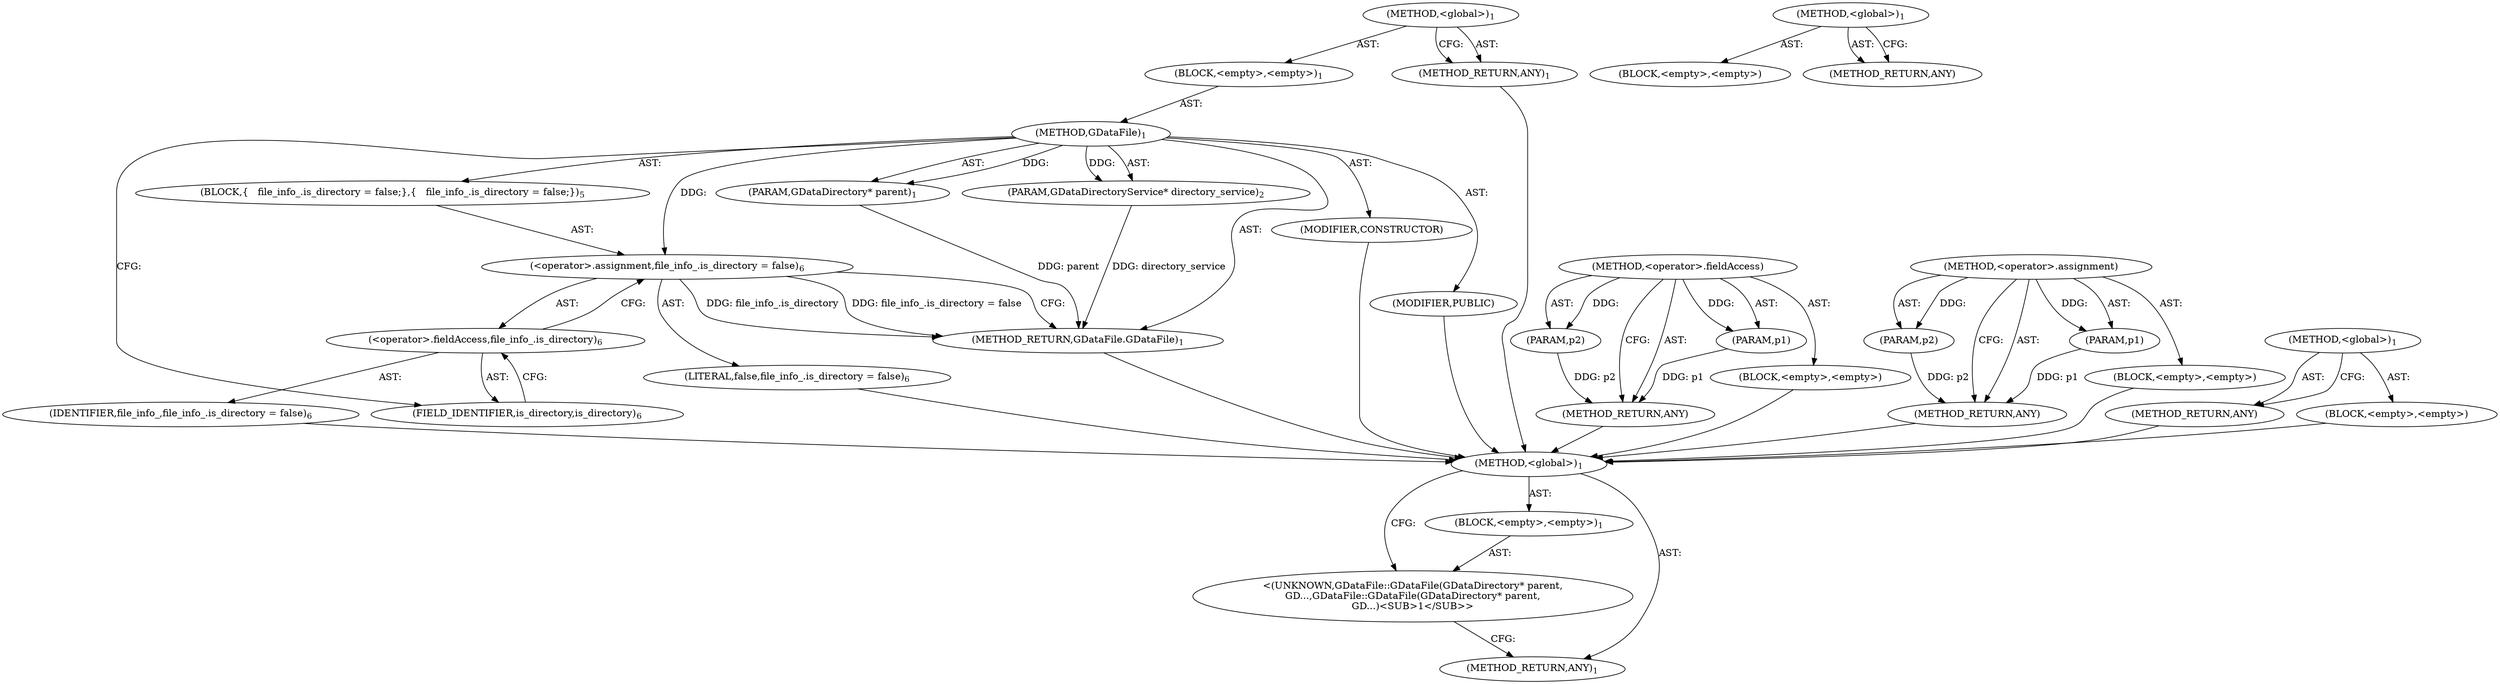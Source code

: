 digraph "&lt;global&gt;" {
vulnerable_6 [label=<(METHOD,&lt;global&gt;)<SUB>1</SUB>>];
vulnerable_7 [label=<(BLOCK,&lt;empty&gt;,&lt;empty&gt;)<SUB>1</SUB>>];
vulnerable_8 [label=<(METHOD,GDataFile)<SUB>1</SUB>>];
vulnerable_9 [label=<(PARAM,GDataDirectory* parent)<SUB>1</SUB>>];
vulnerable_10 [label=<(PARAM,GDataDirectoryService* directory_service)<SUB>2</SUB>>];
vulnerable_11 [label=<(BLOCK,{
   file_info_.is_directory = false;
},{
   file_info_.is_directory = false;
})<SUB>5</SUB>>];
vulnerable_12 [label=<(&lt;operator&gt;.assignment,file_info_.is_directory = false)<SUB>6</SUB>>];
vulnerable_13 [label=<(&lt;operator&gt;.fieldAccess,file_info_.is_directory)<SUB>6</SUB>>];
vulnerable_14 [label=<(IDENTIFIER,file_info_,file_info_.is_directory = false)<SUB>6</SUB>>];
vulnerable_15 [label=<(FIELD_IDENTIFIER,is_directory,is_directory)<SUB>6</SUB>>];
vulnerable_16 [label=<(LITERAL,false,file_info_.is_directory = false)<SUB>6</SUB>>];
vulnerable_17 [label=<(MODIFIER,CONSTRUCTOR)>];
vulnerable_18 [label=<(MODIFIER,PUBLIC)>];
vulnerable_19 [label=<(METHOD_RETURN,GDataFile.GDataFile)<SUB>1</SUB>>];
vulnerable_21 [label=<(METHOD_RETURN,ANY)<SUB>1</SUB>>];
vulnerable_47 [label=<(METHOD,&lt;operator&gt;.fieldAccess)>];
vulnerable_48 [label=<(PARAM,p1)>];
vulnerable_49 [label=<(PARAM,p2)>];
vulnerable_50 [label=<(BLOCK,&lt;empty&gt;,&lt;empty&gt;)>];
vulnerable_51 [label=<(METHOD_RETURN,ANY)>];
vulnerable_42 [label=<(METHOD,&lt;operator&gt;.assignment)>];
vulnerable_43 [label=<(PARAM,p1)>];
vulnerable_44 [label=<(PARAM,p2)>];
vulnerable_45 [label=<(BLOCK,&lt;empty&gt;,&lt;empty&gt;)>];
vulnerable_46 [label=<(METHOD_RETURN,ANY)>];
vulnerable_36 [label=<(METHOD,&lt;global&gt;)<SUB>1</SUB>>];
vulnerable_37 [label=<(BLOCK,&lt;empty&gt;,&lt;empty&gt;)>];
vulnerable_38 [label=<(METHOD_RETURN,ANY)>];
fixed_6 [label=<(METHOD,&lt;global&gt;)<SUB>1</SUB>>];
fixed_7 [label=<(BLOCK,&lt;empty&gt;,&lt;empty&gt;)<SUB>1</SUB>>];
fixed_8 [label="<(UNKNOWN,GDataFile::GDataFile(GDataDirectory* parent,
GD...,GDataFile::GDataFile(GDataDirectory* parent,
GD...)<SUB>1</SUB>>"];
fixed_9 [label=<(METHOD_RETURN,ANY)<SUB>1</SUB>>];
fixed_14 [label=<(METHOD,&lt;global&gt;)<SUB>1</SUB>>];
fixed_15 [label=<(BLOCK,&lt;empty&gt;,&lt;empty&gt;)>];
fixed_16 [label=<(METHOD_RETURN,ANY)>];
vulnerable_6 -> vulnerable_7  [key=0, label="AST: "];
vulnerable_6 -> vulnerable_21  [key=0, label="AST: "];
vulnerable_6 -> vulnerable_21  [key=1, label="CFG: "];
vulnerable_7 -> vulnerable_8  [key=0, label="AST: "];
vulnerable_8 -> vulnerable_9  [key=0, label="AST: "];
vulnerable_8 -> vulnerable_9  [key=1, label="DDG: "];
vulnerable_8 -> vulnerable_10  [key=0, label="AST: "];
vulnerable_8 -> vulnerable_10  [key=1, label="DDG: "];
vulnerable_8 -> vulnerable_11  [key=0, label="AST: "];
vulnerable_8 -> vulnerable_17  [key=0, label="AST: "];
vulnerable_8 -> vulnerable_18  [key=0, label="AST: "];
vulnerable_8 -> vulnerable_19  [key=0, label="AST: "];
vulnerable_8 -> vulnerable_15  [key=0, label="CFG: "];
vulnerable_8 -> vulnerable_12  [key=0, label="DDG: "];
vulnerable_9 -> vulnerable_19  [key=0, label="DDG: parent"];
vulnerable_10 -> vulnerable_19  [key=0, label="DDG: directory_service"];
vulnerable_11 -> vulnerable_12  [key=0, label="AST: "];
vulnerable_12 -> vulnerable_13  [key=0, label="AST: "];
vulnerable_12 -> vulnerable_16  [key=0, label="AST: "];
vulnerable_12 -> vulnerable_19  [key=0, label="CFG: "];
vulnerable_12 -> vulnerable_19  [key=1, label="DDG: file_info_.is_directory"];
vulnerable_12 -> vulnerable_19  [key=2, label="DDG: file_info_.is_directory = false"];
vulnerable_13 -> vulnerable_14  [key=0, label="AST: "];
vulnerable_13 -> vulnerable_15  [key=0, label="AST: "];
vulnerable_13 -> vulnerable_12  [key=0, label="CFG: "];
vulnerable_14 -> fixed_6  [key=0];
vulnerable_15 -> vulnerable_13  [key=0, label="CFG: "];
vulnerable_16 -> fixed_6  [key=0];
vulnerable_17 -> fixed_6  [key=0];
vulnerable_18 -> fixed_6  [key=0];
vulnerable_19 -> fixed_6  [key=0];
vulnerable_21 -> fixed_6  [key=0];
vulnerable_47 -> vulnerable_48  [key=0, label="AST: "];
vulnerable_47 -> vulnerable_48  [key=1, label="DDG: "];
vulnerable_47 -> vulnerable_50  [key=0, label="AST: "];
vulnerable_47 -> vulnerable_49  [key=0, label="AST: "];
vulnerable_47 -> vulnerable_49  [key=1, label="DDG: "];
vulnerable_47 -> vulnerable_51  [key=0, label="AST: "];
vulnerable_47 -> vulnerable_51  [key=1, label="CFG: "];
vulnerable_48 -> vulnerable_51  [key=0, label="DDG: p1"];
vulnerable_49 -> vulnerable_51  [key=0, label="DDG: p2"];
vulnerable_50 -> fixed_6  [key=0];
vulnerable_51 -> fixed_6  [key=0];
vulnerable_42 -> vulnerable_43  [key=0, label="AST: "];
vulnerable_42 -> vulnerable_43  [key=1, label="DDG: "];
vulnerable_42 -> vulnerable_45  [key=0, label="AST: "];
vulnerable_42 -> vulnerable_44  [key=0, label="AST: "];
vulnerable_42 -> vulnerable_44  [key=1, label="DDG: "];
vulnerable_42 -> vulnerable_46  [key=0, label="AST: "];
vulnerable_42 -> vulnerable_46  [key=1, label="CFG: "];
vulnerable_43 -> vulnerable_46  [key=0, label="DDG: p1"];
vulnerable_44 -> vulnerable_46  [key=0, label="DDG: p2"];
vulnerable_45 -> fixed_6  [key=0];
vulnerable_46 -> fixed_6  [key=0];
vulnerable_36 -> vulnerable_37  [key=0, label="AST: "];
vulnerable_36 -> vulnerable_38  [key=0, label="AST: "];
vulnerable_36 -> vulnerable_38  [key=1, label="CFG: "];
vulnerable_37 -> fixed_6  [key=0];
vulnerable_38 -> fixed_6  [key=0];
fixed_6 -> fixed_7  [key=0, label="AST: "];
fixed_6 -> fixed_9  [key=0, label="AST: "];
fixed_6 -> fixed_8  [key=0, label="CFG: "];
fixed_7 -> fixed_8  [key=0, label="AST: "];
fixed_8 -> fixed_9  [key=0, label="CFG: "];
fixed_14 -> fixed_15  [key=0, label="AST: "];
fixed_14 -> fixed_16  [key=0, label="AST: "];
fixed_14 -> fixed_16  [key=1, label="CFG: "];
}
